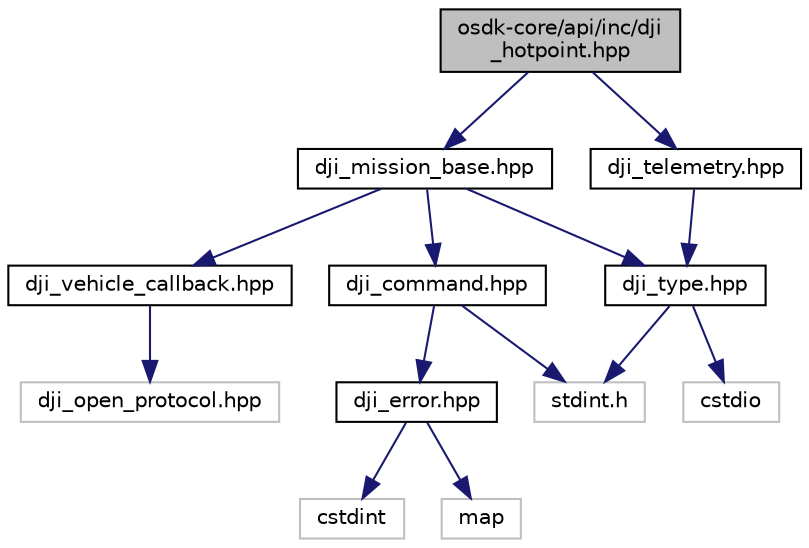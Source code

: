 digraph "osdk-core/api/inc/dji_hotpoint.hpp"
{
 // INTERACTIVE_SVG=YES
 // LATEX_PDF_SIZE
  edge [fontname="Helvetica",fontsize="10",labelfontname="Helvetica",labelfontsize="10"];
  node [fontname="Helvetica",fontsize="10",shape=record];
  Node1 [label="osdk-core/api/inc/dji\l_hotpoint.hpp",height=0.2,width=0.4,color="black", fillcolor="grey75", style="filled", fontcolor="black",tooltip="Implementation of HotPoint (Point of Interest) Missions for DJI OSDK."];
  Node1 -> Node2 [color="midnightblue",fontsize="10",style="solid",fontname="Helvetica"];
  Node2 [label="dji_mission_base.hpp",height=0.2,width=0.4,color="black", fillcolor="white", style="filled",URL="$dji__mission__base_8hpp.html",tooltip="Mission-Base abstract class for DJI OSDK library."];
  Node2 -> Node3 [color="midnightblue",fontsize="10",style="solid",fontname="Helvetica"];
  Node3 [label="dji_command.hpp",height=0.2,width=0.4,color="black", fillcolor="white", style="filled",URL="$dji__command_8hpp.html",tooltip="All DJI OSDK OpenProtocol Command IDs."];
  Node3 -> Node4 [color="midnightblue",fontsize="10",style="solid",fontname="Helvetica"];
  Node4 [label="dji_error.hpp",height=0.2,width=0.4,color="black", fillcolor="white", style="filled",URL="$dji__error_8hpp.html",tooltip="All DJI OSDK OpenProtocol ACK Error Codes."];
  Node4 -> Node5 [color="midnightblue",fontsize="10",style="solid",fontname="Helvetica"];
  Node5 [label="cstdint",height=0.2,width=0.4,color="grey75", fillcolor="white", style="filled",tooltip=" "];
  Node4 -> Node6 [color="midnightblue",fontsize="10",style="solid",fontname="Helvetica"];
  Node6 [label="map",height=0.2,width=0.4,color="grey75", fillcolor="white", style="filled",tooltip=" "];
  Node3 -> Node7 [color="midnightblue",fontsize="10",style="solid",fontname="Helvetica"];
  Node7 [label="stdint.h",height=0.2,width=0.4,color="grey75", fillcolor="white", style="filled",tooltip=" "];
  Node2 -> Node8 [color="midnightblue",fontsize="10",style="solid",fontname="Helvetica"];
  Node8 [label="dji_type.hpp",height=0.2,width=0.4,color="black", fillcolor="white", style="filled",URL="$dji__type_8hpp.html",tooltip="Data type and Data Structure definitions for use throughout DJI OSDK."];
  Node8 -> Node9 [color="midnightblue",fontsize="10",style="solid",fontname="Helvetica"];
  Node9 [label="cstdio",height=0.2,width=0.4,color="grey75", fillcolor="white", style="filled",tooltip=" "];
  Node8 -> Node7 [color="midnightblue",fontsize="10",style="solid",fontname="Helvetica"];
  Node2 -> Node10 [color="midnightblue",fontsize="10",style="solid",fontname="Helvetica"];
  Node10 [label="dji_vehicle_callback.hpp",height=0.2,width=0.4,color="black", fillcolor="white", style="filled",URL="$dji__vehicle__callback_8hpp.html",tooltip="Type definition for new Vehicle-style callbacks."];
  Node10 -> Node11 [color="midnightblue",fontsize="10",style="solid",fontname="Helvetica"];
  Node11 [label="dji_open_protocol.hpp",height=0.2,width=0.4,color="grey75", fillcolor="white", style="filled",tooltip=" "];
  Node1 -> Node12 [color="midnightblue",fontsize="10",style="solid",fontname="Helvetica"];
  Node12 [label="dji_telemetry.hpp",height=0.2,width=0.4,color="black", fillcolor="white", style="filled",URL="$dji__telemetry_8hpp.html",tooltip="Enumeration of all telemetry data types, structures and maps."];
  Node12 -> Node8 [color="midnightblue",fontsize="10",style="solid",fontname="Helvetica"];
}
